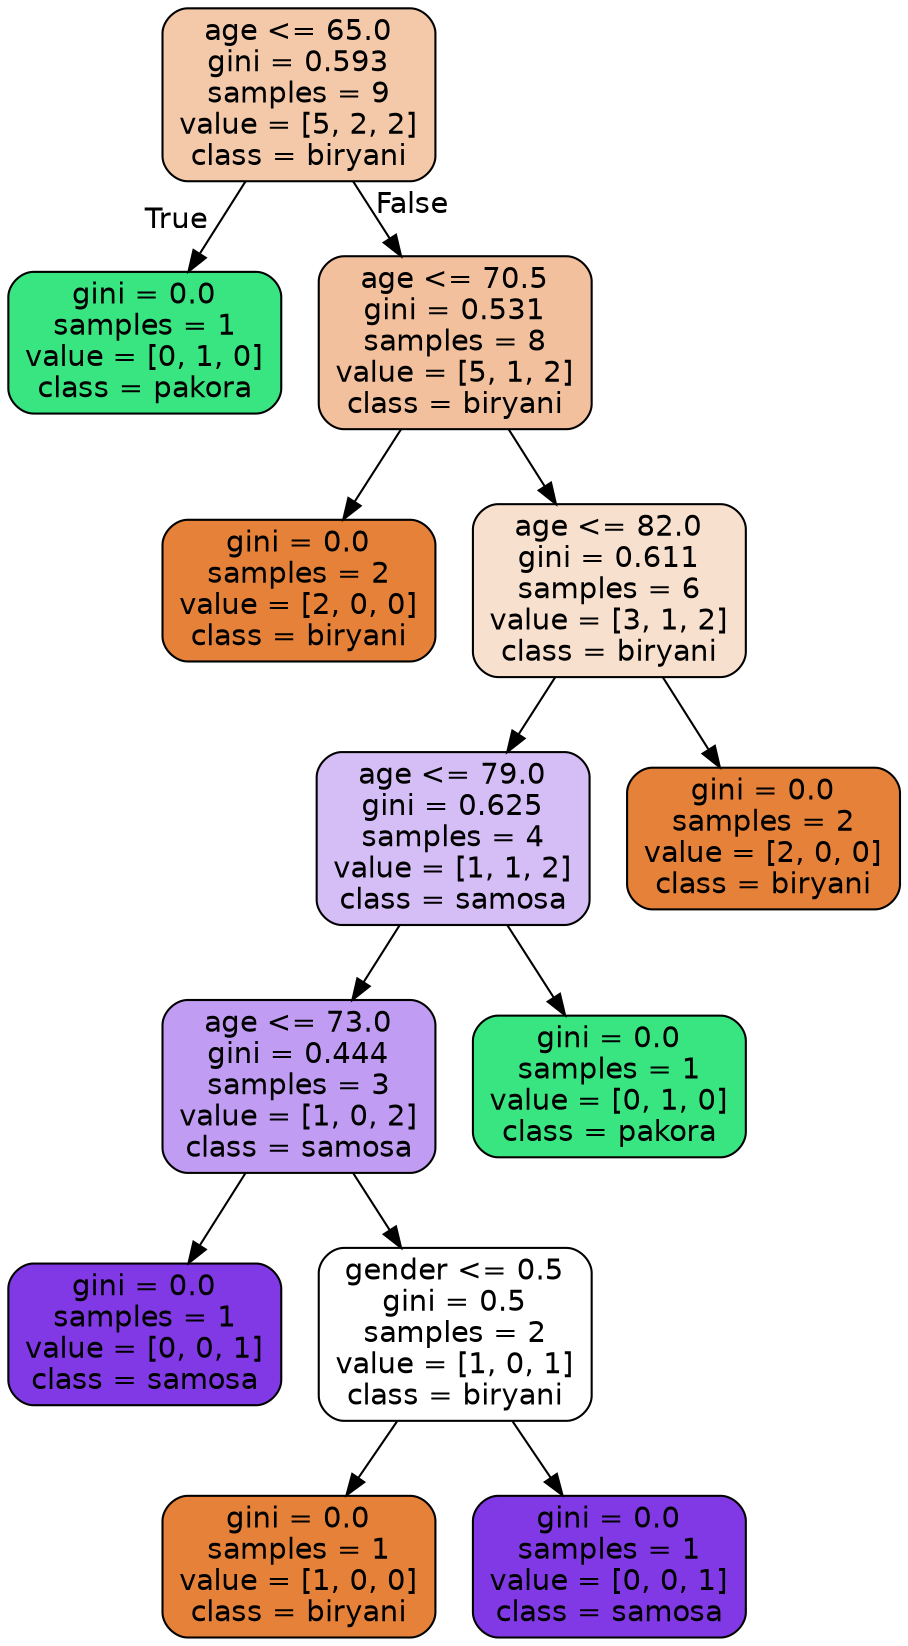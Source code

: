 digraph Tree {
node [shape=box, style="filled, rounded", color="black", fontname="helvetica"] ;
edge [fontname="helvetica"] ;
0 [label="age <= 65.0\ngini = 0.593\nsamples = 9\nvalue = [5, 2, 2]\nclass = biryani", fillcolor="#f4c9aa"] ;
1 [label="gini = 0.0\nsamples = 1\nvalue = [0, 1, 0]\nclass = pakora", fillcolor="#39e581"] ;
0 -> 1 [labeldistance=2.5, labelangle=45, headlabel="True"] ;
2 [label="age <= 70.5\ngini = 0.531\nsamples = 8\nvalue = [5, 1, 2]\nclass = biryani", fillcolor="#f2c09c"] ;
0 -> 2 [labeldistance=2.5, labelangle=-45, headlabel="False"] ;
3 [label="gini = 0.0\nsamples = 2\nvalue = [2, 0, 0]\nclass = biryani", fillcolor="#e58139"] ;
2 -> 3 ;
4 [label="age <= 82.0\ngini = 0.611\nsamples = 6\nvalue = [3, 1, 2]\nclass = biryani", fillcolor="#f8e0ce"] ;
2 -> 4 ;
5 [label="age <= 79.0\ngini = 0.625\nsamples = 4\nvalue = [1, 1, 2]\nclass = samosa", fillcolor="#d5bdf6"] ;
4 -> 5 ;
6 [label="age <= 73.0\ngini = 0.444\nsamples = 3\nvalue = [1, 0, 2]\nclass = samosa", fillcolor="#c09cf2"] ;
5 -> 6 ;
7 [label="gini = 0.0\nsamples = 1\nvalue = [0, 0, 1]\nclass = samosa", fillcolor="#8139e5"] ;
6 -> 7 ;
8 [label="gender <= 0.5\ngini = 0.5\nsamples = 2\nvalue = [1, 0, 1]\nclass = biryani", fillcolor="#ffffff"] ;
6 -> 8 ;
9 [label="gini = 0.0\nsamples = 1\nvalue = [1, 0, 0]\nclass = biryani", fillcolor="#e58139"] ;
8 -> 9 ;
10 [label="gini = 0.0\nsamples = 1\nvalue = [0, 0, 1]\nclass = samosa", fillcolor="#8139e5"] ;
8 -> 10 ;
11 [label="gini = 0.0\nsamples = 1\nvalue = [0, 1, 0]\nclass = pakora", fillcolor="#39e581"] ;
5 -> 11 ;
12 [label="gini = 0.0\nsamples = 2\nvalue = [2, 0, 0]\nclass = biryani", fillcolor="#e58139"] ;
4 -> 12 ;
}